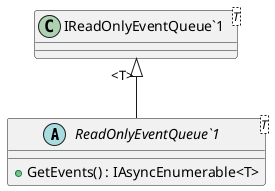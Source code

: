 @startuml
abstract class "ReadOnlyEventQueue`1"<T> {
    + GetEvents() : IAsyncEnumerable<T>
}
class "IReadOnlyEventQueue`1"<T> {
}
"IReadOnlyEventQueue`1" "<T>" <|-- "ReadOnlyEventQueue`1"
@enduml
